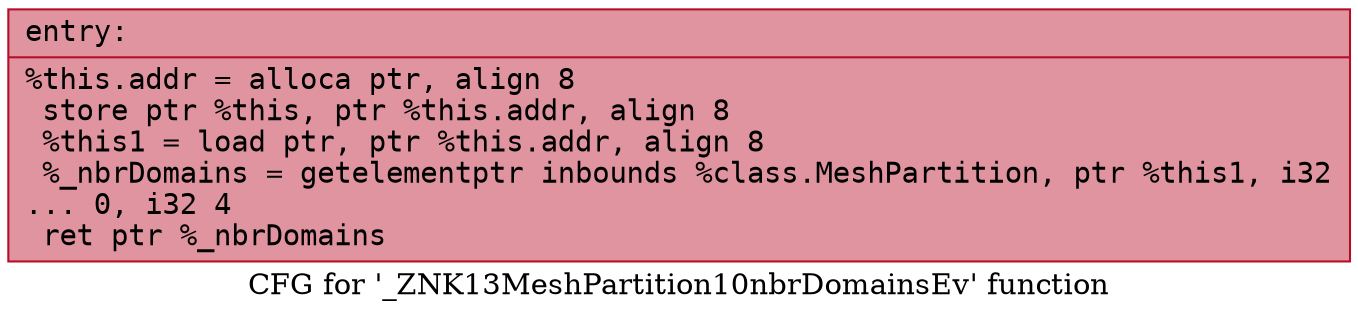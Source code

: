 digraph "CFG for '_ZNK13MeshPartition10nbrDomainsEv' function" {
	label="CFG for '_ZNK13MeshPartition10nbrDomainsEv' function";

	Node0x55dfe4b0f520 [shape=record,color="#b70d28ff", style=filled, fillcolor="#b70d2870" fontname="Courier",label="{entry:\l|  %this.addr = alloca ptr, align 8\l  store ptr %this, ptr %this.addr, align 8\l  %this1 = load ptr, ptr %this.addr, align 8\l  %_nbrDomains = getelementptr inbounds %class.MeshPartition, ptr %this1, i32\l... 0, i32 4\l  ret ptr %_nbrDomains\l}"];
}
